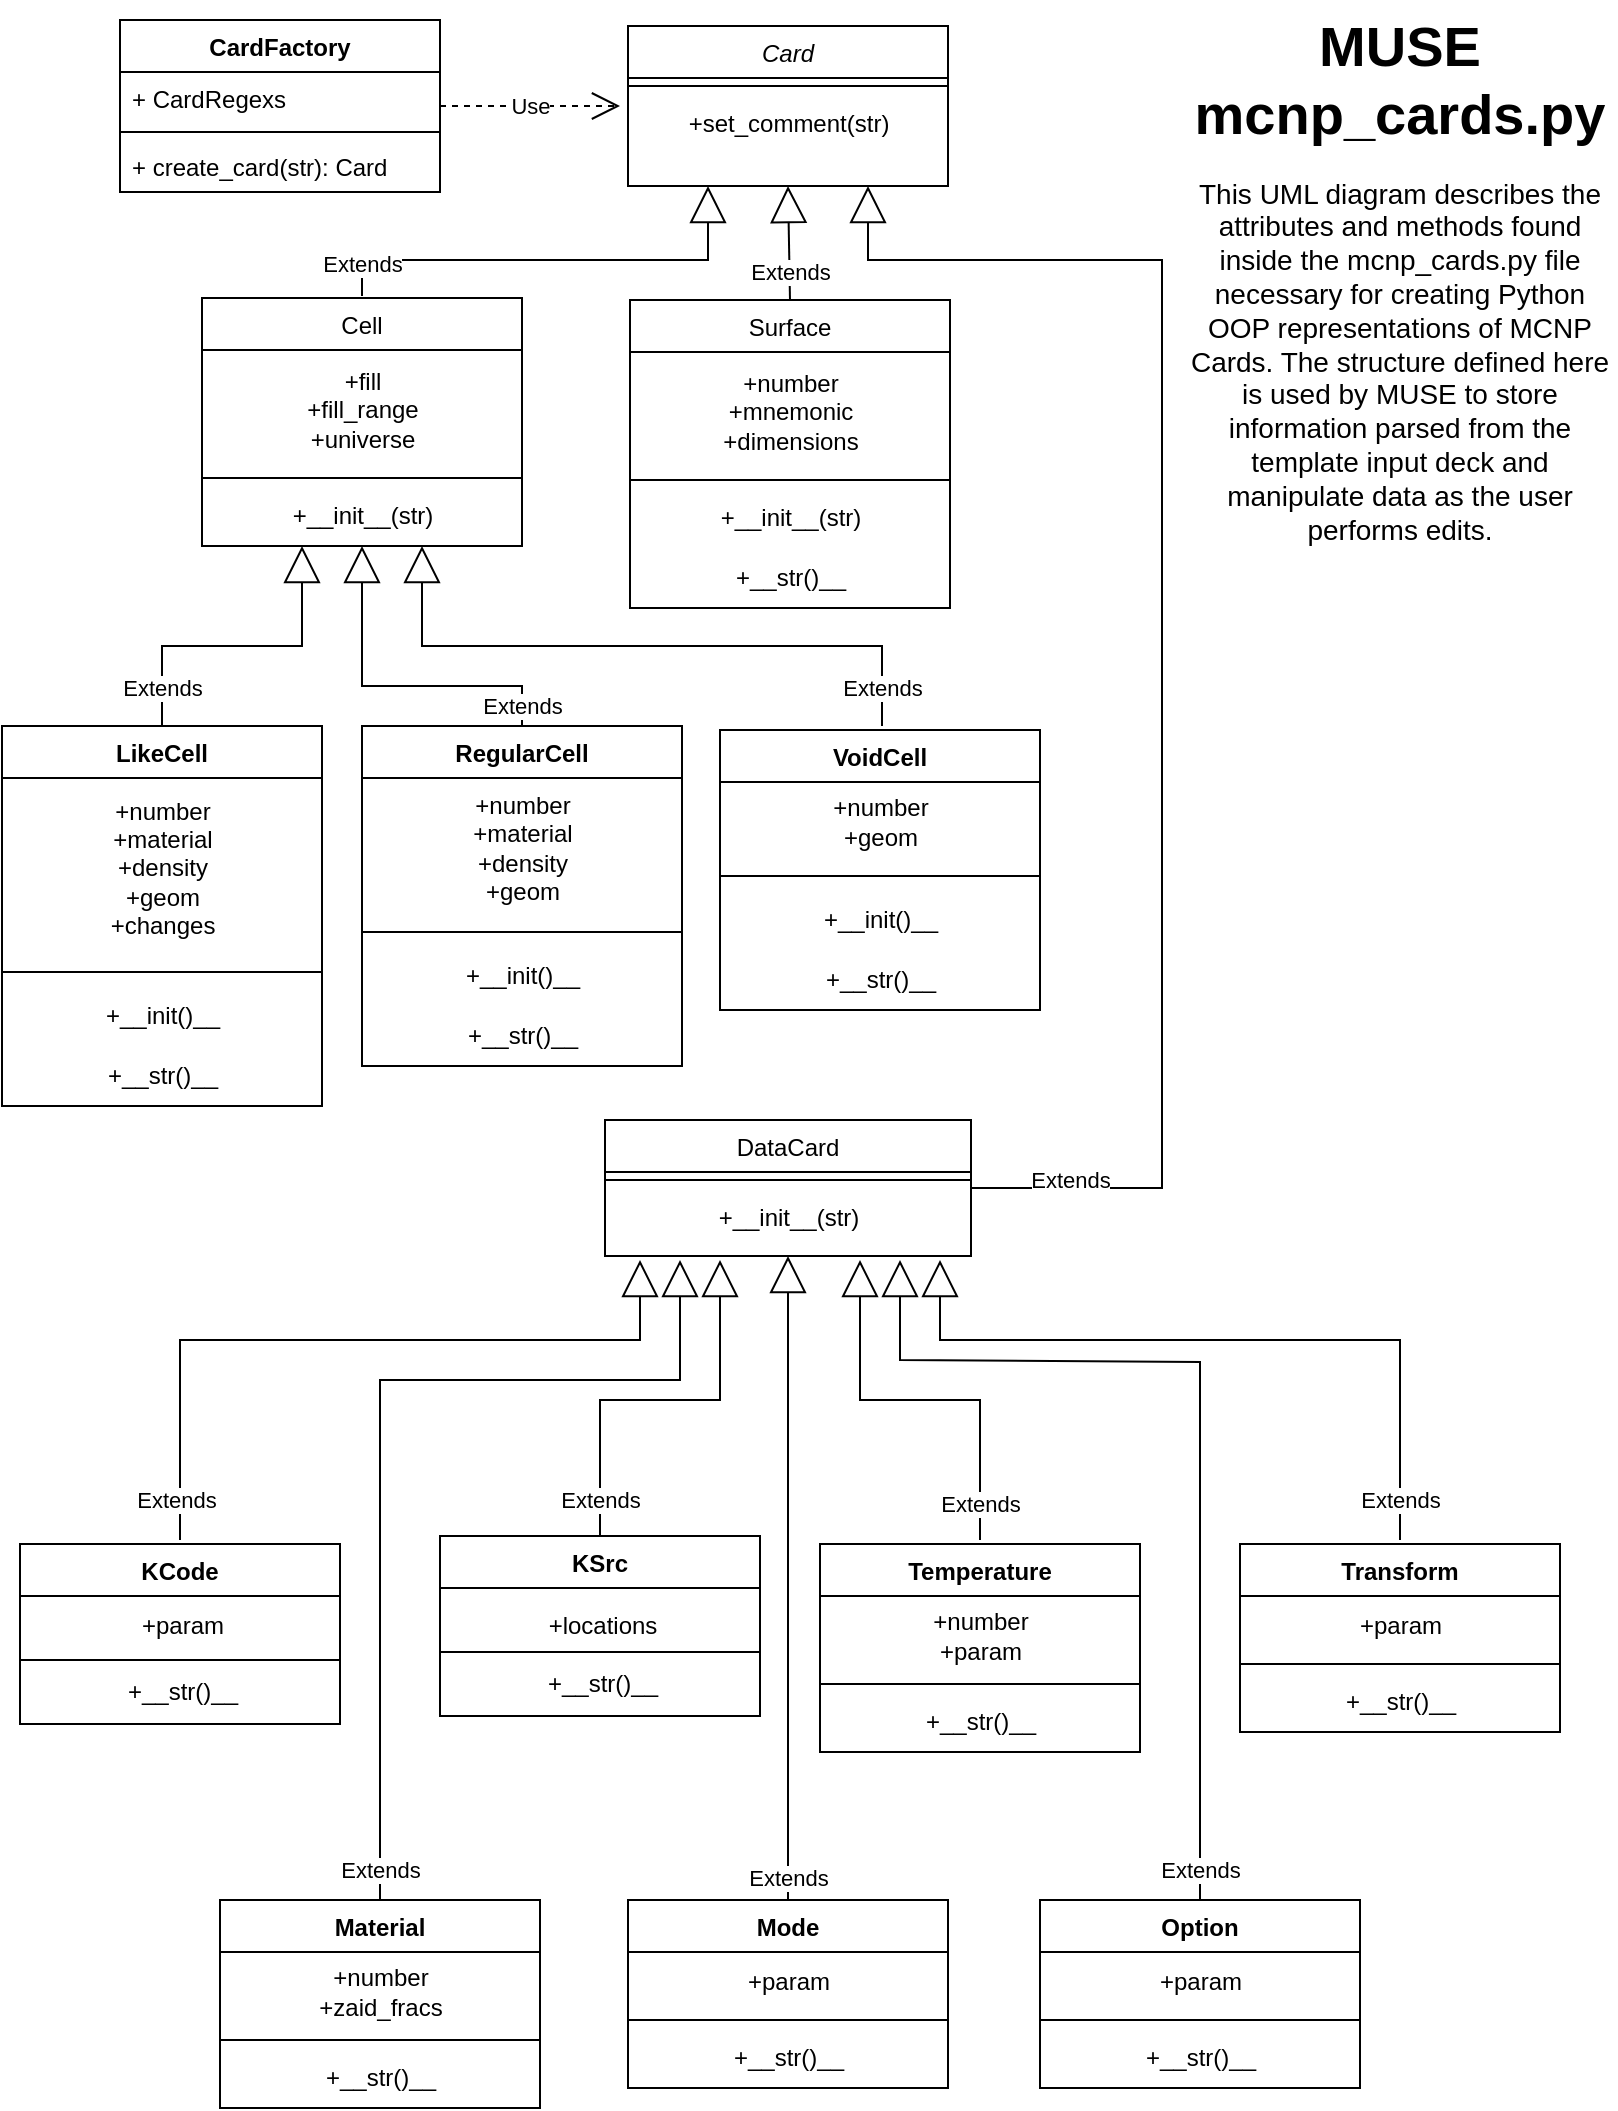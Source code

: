 <mxfile version="21.6.2" type="device">
  <diagram id="C5RBs43oDa-KdzZeNtuy" name="Page-1">
    <mxGraphModel dx="1434" dy="764" grid="1" gridSize="10" guides="1" tooltips="1" connect="1" arrows="1" fold="1" page="1" pageScale="1" pageWidth="827" pageHeight="1169" math="0" shadow="0">
      <root>
        <mxCell id="WIyWlLk6GJQsqaUBKTNV-0" />
        <mxCell id="WIyWlLk6GJQsqaUBKTNV-1" parent="WIyWlLk6GJQsqaUBKTNV-0" />
        <mxCell id="zkfFHV4jXpPFQw0GAbJ--0" value="Card" style="swimlane;fontStyle=2;align=center;verticalAlign=top;childLayout=stackLayout;horizontal=1;startSize=26;horizontalStack=0;resizeParent=1;resizeLast=0;collapsible=1;marginBottom=0;rounded=0;shadow=0;strokeWidth=1;" parent="WIyWlLk6GJQsqaUBKTNV-1" vertex="1">
          <mxGeometry x="313" y="33" width="160" height="80" as="geometry">
            <mxRectangle x="320" y="20" width="160" height="26" as="alternateBounds" />
          </mxGeometry>
        </mxCell>
        <mxCell id="zkfFHV4jXpPFQw0GAbJ--4" value="" style="line;html=1;strokeWidth=1;align=left;verticalAlign=middle;spacingTop=-1;spacingLeft=3;spacingRight=3;rotatable=0;labelPosition=right;points=[];portConstraint=eastwest;" parent="zkfFHV4jXpPFQw0GAbJ--0" vertex="1">
          <mxGeometry y="26" width="160" height="8" as="geometry" />
        </mxCell>
        <mxCell id="5E6ZCyzv3T3u2Q4gBt_e-0" value="+set_comment(str)" style="text;html=1;align=center;verticalAlign=middle;resizable=0;points=[];autosize=1;strokeColor=none;fillColor=none;" vertex="1" parent="zkfFHV4jXpPFQw0GAbJ--0">
          <mxGeometry y="34" width="160" height="30" as="geometry" />
        </mxCell>
        <mxCell id="zkfFHV4jXpPFQw0GAbJ--6" value="Cell" style="swimlane;fontStyle=0;align=center;verticalAlign=top;childLayout=stackLayout;horizontal=1;startSize=26;horizontalStack=0;resizeParent=1;resizeLast=0;collapsible=1;marginBottom=0;rounded=0;shadow=0;strokeWidth=1;" parent="WIyWlLk6GJQsqaUBKTNV-1" vertex="1">
          <mxGeometry x="100" y="169" width="160" height="124" as="geometry">
            <mxRectangle x="80" y="241" width="160" height="26" as="alternateBounds" />
          </mxGeometry>
        </mxCell>
        <mxCell id="5E6ZCyzv3T3u2Q4gBt_e-24" value="+fill&lt;br&gt;+fill_range&lt;br&gt;+universe" style="text;html=1;align=center;verticalAlign=middle;resizable=0;points=[];autosize=1;strokeColor=none;fillColor=none;" vertex="1" parent="zkfFHV4jXpPFQw0GAbJ--6">
          <mxGeometry y="26" width="160" height="60" as="geometry" />
        </mxCell>
        <mxCell id="zkfFHV4jXpPFQw0GAbJ--9" value="" style="line;html=1;strokeWidth=1;align=left;verticalAlign=middle;spacingTop=-1;spacingLeft=3;spacingRight=3;rotatable=0;labelPosition=right;points=[];portConstraint=eastwest;" parent="zkfFHV4jXpPFQw0GAbJ--6" vertex="1">
          <mxGeometry y="86" width="160" height="8" as="geometry" />
        </mxCell>
        <mxCell id="5aphuce7C4MxXCkHs1r1-59" value="Extends" style="endArrow=block;endSize=16;endFill=0;html=1;rounded=0;entryX=0.25;entryY=1;entryDx=0;entryDy=0;" parent="zkfFHV4jXpPFQw0GAbJ--6" target="zkfFHV4jXpPFQw0GAbJ--0" edge="1">
          <mxGeometry x="-0.858" width="160" relative="1" as="geometry">
            <mxPoint x="80" y="-1" as="sourcePoint" />
            <mxPoint x="240" y="-1" as="targetPoint" />
            <Array as="points">
              <mxPoint x="80" y="-19" />
              <mxPoint x="253" y="-19" />
            </Array>
            <mxPoint as="offset" />
          </mxGeometry>
        </mxCell>
        <mxCell id="5E6ZCyzv3T3u2Q4gBt_e-1" value="+__init__(str)" style="text;html=1;align=center;verticalAlign=middle;resizable=0;points=[];autosize=1;strokeColor=none;fillColor=none;" vertex="1" parent="zkfFHV4jXpPFQw0GAbJ--6">
          <mxGeometry y="94" width="160" height="30" as="geometry" />
        </mxCell>
        <mxCell id="zkfFHV4jXpPFQw0GAbJ--13" value="Surface" style="swimlane;fontStyle=0;align=center;verticalAlign=top;childLayout=stackLayout;horizontal=1;startSize=26;horizontalStack=0;resizeParent=1;resizeLast=0;collapsible=1;marginBottom=0;rounded=0;shadow=0;strokeWidth=1;" parent="WIyWlLk6GJQsqaUBKTNV-1" vertex="1">
          <mxGeometry x="314" y="170" width="160" height="154" as="geometry">
            <mxRectangle x="320" y="240" width="170" height="26" as="alternateBounds" />
          </mxGeometry>
        </mxCell>
        <mxCell id="5aphuce7C4MxXCkHs1r1-60" value="Extends" style="endArrow=block;endSize=16;endFill=0;html=1;rounded=0;entryX=0.5;entryY=1;entryDx=0;entryDy=0;" parent="zkfFHV4jXpPFQw0GAbJ--13" target="zkfFHV4jXpPFQw0GAbJ--0" edge="1">
          <mxGeometry x="-0.512" width="160" relative="1" as="geometry">
            <mxPoint x="80" as="sourcePoint" />
            <mxPoint x="240" as="targetPoint" />
            <mxPoint as="offset" />
          </mxGeometry>
        </mxCell>
        <mxCell id="5E6ZCyzv3T3u2Q4gBt_e-28" value="+number&lt;br&gt;+mnemonic&lt;br&gt;+dimensions" style="text;html=1;align=center;verticalAlign=middle;resizable=0;points=[];autosize=1;strokeColor=none;fillColor=none;" vertex="1" parent="zkfFHV4jXpPFQw0GAbJ--13">
          <mxGeometry y="26" width="160" height="60" as="geometry" />
        </mxCell>
        <mxCell id="zkfFHV4jXpPFQw0GAbJ--15" value="" style="line;html=1;strokeWidth=1;align=left;verticalAlign=middle;spacingTop=-1;spacingLeft=3;spacingRight=3;rotatable=0;labelPosition=right;points=[];portConstraint=eastwest;" parent="zkfFHV4jXpPFQw0GAbJ--13" vertex="1">
          <mxGeometry y="86" width="160" height="8" as="geometry" />
        </mxCell>
        <mxCell id="5E6ZCyzv3T3u2Q4gBt_e-26" value="+__init__(str)" style="text;html=1;align=center;verticalAlign=middle;resizable=0;points=[];autosize=1;strokeColor=none;fillColor=none;" vertex="1" parent="zkfFHV4jXpPFQw0GAbJ--13">
          <mxGeometry y="94" width="160" height="30" as="geometry" />
        </mxCell>
        <mxCell id="5E6ZCyzv3T3u2Q4gBt_e-25" value="+__str()__" style="text;html=1;align=center;verticalAlign=middle;resizable=0;points=[];autosize=1;strokeColor=none;fillColor=none;" vertex="1" parent="zkfFHV4jXpPFQw0GAbJ--13">
          <mxGeometry y="124" width="160" height="30" as="geometry" />
        </mxCell>
        <mxCell id="zkfFHV4jXpPFQw0GAbJ--17" value="DataCard" style="swimlane;fontStyle=0;align=center;verticalAlign=top;childLayout=stackLayout;horizontal=1;startSize=26;horizontalStack=0;resizeParent=1;resizeLast=0;collapsible=1;marginBottom=0;rounded=0;shadow=0;strokeWidth=1;" parent="WIyWlLk6GJQsqaUBKTNV-1" vertex="1">
          <mxGeometry x="301.5" y="580" width="183" height="68" as="geometry">
            <mxRectangle x="560" y="242" width="160" height="26" as="alternateBounds" />
          </mxGeometry>
        </mxCell>
        <mxCell id="zkfFHV4jXpPFQw0GAbJ--23" value="" style="line;html=1;strokeWidth=1;align=left;verticalAlign=middle;spacingTop=-1;spacingLeft=3;spacingRight=3;rotatable=0;labelPosition=right;points=[];portConstraint=eastwest;" parent="zkfFHV4jXpPFQw0GAbJ--17" vertex="1">
          <mxGeometry y="26" width="183" height="8" as="geometry" />
        </mxCell>
        <mxCell id="5E6ZCyzv3T3u2Q4gBt_e-40" value="+__init__(str)" style="text;html=1;align=center;verticalAlign=middle;resizable=0;points=[];autosize=1;strokeColor=none;fillColor=none;" vertex="1" parent="zkfFHV4jXpPFQw0GAbJ--17">
          <mxGeometry y="34" width="183" height="30" as="geometry" />
        </mxCell>
        <mxCell id="5aphuce7C4MxXCkHs1r1-21" value="KCode" style="swimlane;fontStyle=1;align=center;verticalAlign=top;childLayout=stackLayout;horizontal=1;startSize=26;horizontalStack=0;resizeParent=1;resizeParentMax=0;resizeLast=0;collapsible=1;marginBottom=0;whiteSpace=wrap;html=1;" parent="WIyWlLk6GJQsqaUBKTNV-1" vertex="1">
          <mxGeometry x="9" y="792" width="160" height="90" as="geometry" />
        </mxCell>
        <mxCell id="5aphuce7C4MxXCkHs1r1-23" value="" style="line;strokeWidth=1;fillColor=none;align=left;verticalAlign=middle;spacingTop=-1;spacingLeft=3;spacingRight=3;rotatable=0;labelPosition=right;points=[];portConstraint=eastwest;strokeColor=inherit;" parent="5aphuce7C4MxXCkHs1r1-21" vertex="1">
          <mxGeometry y="26" width="160" height="64" as="geometry" />
        </mxCell>
        <mxCell id="5aphuce7C4MxXCkHs1r1-73" value="Extends" style="endArrow=block;endSize=16;endFill=0;html=1;rounded=0;" parent="5aphuce7C4MxXCkHs1r1-21" edge="1">
          <mxGeometry x="-0.893" y="2" width="160" relative="1" as="geometry">
            <mxPoint x="80" y="-2" as="sourcePoint" />
            <mxPoint x="310" y="-142" as="targetPoint" />
            <Array as="points">
              <mxPoint x="80" y="-102" />
              <mxPoint x="310" y="-102" />
            </Array>
            <mxPoint as="offset" />
          </mxGeometry>
        </mxCell>
        <mxCell id="5aphuce7C4MxXCkHs1r1-30" value="Material" style="swimlane;fontStyle=1;align=center;verticalAlign=top;childLayout=stackLayout;horizontal=1;startSize=26;horizontalStack=0;resizeParent=1;resizeParentMax=0;resizeLast=0;collapsible=1;marginBottom=0;whiteSpace=wrap;html=1;" parent="WIyWlLk6GJQsqaUBKTNV-1" vertex="1">
          <mxGeometry x="109" y="970" width="160" height="104" as="geometry" />
        </mxCell>
        <mxCell id="5aphuce7C4MxXCkHs1r1-76" value="Extends" style="endArrow=block;endSize=16;endFill=0;html=1;rounded=0;" parent="5aphuce7C4MxXCkHs1r1-30" edge="1">
          <mxGeometry x="-0.933" width="160" relative="1" as="geometry">
            <mxPoint x="80" as="sourcePoint" />
            <mxPoint x="230" y="-320" as="targetPoint" />
            <Array as="points">
              <mxPoint x="80" y="-40" />
              <mxPoint x="80" y="-80" />
              <mxPoint x="80" y="-260" />
              <mxPoint x="230" y="-260" />
            </Array>
            <mxPoint as="offset" />
          </mxGeometry>
        </mxCell>
        <mxCell id="5E6ZCyzv3T3u2Q4gBt_e-53" value="+number&lt;br&gt;+zaid_fracs" style="text;html=1;align=center;verticalAlign=middle;resizable=0;points=[];autosize=1;strokeColor=none;fillColor=none;" vertex="1" parent="5aphuce7C4MxXCkHs1r1-30">
          <mxGeometry y="26" width="160" height="40" as="geometry" />
        </mxCell>
        <mxCell id="5aphuce7C4MxXCkHs1r1-32" value="" style="line;strokeWidth=1;fillColor=none;align=left;verticalAlign=middle;spacingTop=-1;spacingLeft=3;spacingRight=3;rotatable=0;labelPosition=right;points=[];portConstraint=eastwest;strokeColor=inherit;" parent="5aphuce7C4MxXCkHs1r1-30" vertex="1">
          <mxGeometry y="66" width="160" height="8" as="geometry" />
        </mxCell>
        <mxCell id="5E6ZCyzv3T3u2Q4gBt_e-51" value="+__str()__" style="text;html=1;align=center;verticalAlign=middle;resizable=0;points=[];autosize=1;strokeColor=none;fillColor=none;" vertex="1" parent="5aphuce7C4MxXCkHs1r1-30">
          <mxGeometry y="74" width="160" height="30" as="geometry" />
        </mxCell>
        <mxCell id="5aphuce7C4MxXCkHs1r1-34" value="Temperature" style="swimlane;fontStyle=1;align=center;verticalAlign=top;childLayout=stackLayout;horizontal=1;startSize=26;horizontalStack=0;resizeParent=1;resizeParentMax=0;resizeLast=0;collapsible=1;marginBottom=0;whiteSpace=wrap;html=1;" parent="WIyWlLk6GJQsqaUBKTNV-1" vertex="1">
          <mxGeometry x="409" y="792" width="160" height="104" as="geometry" />
        </mxCell>
        <mxCell id="5E6ZCyzv3T3u2Q4gBt_e-52" value="+number&lt;br&gt;+param" style="text;html=1;align=center;verticalAlign=middle;resizable=0;points=[];autosize=1;strokeColor=none;fillColor=none;" vertex="1" parent="5aphuce7C4MxXCkHs1r1-34">
          <mxGeometry y="26" width="160" height="40" as="geometry" />
        </mxCell>
        <mxCell id="5aphuce7C4MxXCkHs1r1-36" value="" style="line;strokeWidth=1;fillColor=none;align=left;verticalAlign=middle;spacingTop=-1;spacingLeft=3;spacingRight=3;rotatable=0;labelPosition=right;points=[];portConstraint=eastwest;strokeColor=inherit;" parent="5aphuce7C4MxXCkHs1r1-34" vertex="1">
          <mxGeometry y="66" width="160" height="8" as="geometry" />
        </mxCell>
        <mxCell id="5aphuce7C4MxXCkHs1r1-81" value="Extends" style="endArrow=block;endSize=16;endFill=0;html=1;rounded=0;" parent="5aphuce7C4MxXCkHs1r1-34" edge="1">
          <mxGeometry x="-0.818" width="160" relative="1" as="geometry">
            <mxPoint x="80" y="-2" as="sourcePoint" />
            <mxPoint x="20" y="-142" as="targetPoint" />
            <Array as="points">
              <mxPoint x="80" y="-72" />
              <mxPoint x="20" y="-72" />
            </Array>
            <mxPoint as="offset" />
          </mxGeometry>
        </mxCell>
        <mxCell id="5E6ZCyzv3T3u2Q4gBt_e-50" value="+__str()__" style="text;html=1;align=center;verticalAlign=middle;resizable=0;points=[];autosize=1;strokeColor=none;fillColor=none;" vertex="1" parent="5aphuce7C4MxXCkHs1r1-34">
          <mxGeometry y="74" width="160" height="30" as="geometry" />
        </mxCell>
        <mxCell id="5aphuce7C4MxXCkHs1r1-44" value="Mode" style="swimlane;fontStyle=1;align=center;verticalAlign=top;childLayout=stackLayout;horizontal=1;startSize=26;horizontalStack=0;resizeParent=1;resizeParentMax=0;resizeLast=0;collapsible=1;marginBottom=0;whiteSpace=wrap;html=1;" parent="WIyWlLk6GJQsqaUBKTNV-1" vertex="1">
          <mxGeometry x="313" y="970" width="160" height="94" as="geometry" />
        </mxCell>
        <mxCell id="5aphuce7C4MxXCkHs1r1-80" value="Extends" style="endArrow=block;endSize=16;endFill=0;html=1;rounded=0;entryX=0.5;entryY=1;entryDx=0;entryDy=0;" parent="5aphuce7C4MxXCkHs1r1-44" edge="1" target="zkfFHV4jXpPFQw0GAbJ--17">
          <mxGeometry x="-0.931" width="160" relative="1" as="geometry">
            <mxPoint x="80" as="sourcePoint" />
            <mxPoint x="20" y="-320" as="targetPoint" />
            <Array as="points">
              <mxPoint x="80" y="-40" />
              <mxPoint x="80" y="-80" />
            </Array>
            <mxPoint as="offset" />
          </mxGeometry>
        </mxCell>
        <mxCell id="5E6ZCyzv3T3u2Q4gBt_e-47" value="+param" style="text;html=1;align=center;verticalAlign=middle;resizable=0;points=[];autosize=1;strokeColor=none;fillColor=none;" vertex="1" parent="5aphuce7C4MxXCkHs1r1-44">
          <mxGeometry y="26" width="160" height="30" as="geometry" />
        </mxCell>
        <mxCell id="5aphuce7C4MxXCkHs1r1-46" value="" style="line;strokeWidth=1;fillColor=none;align=left;verticalAlign=middle;spacingTop=-1;spacingLeft=3;spacingRight=3;rotatable=0;labelPosition=right;points=[];portConstraint=eastwest;strokeColor=inherit;" parent="5aphuce7C4MxXCkHs1r1-44" vertex="1">
          <mxGeometry y="56" width="160" height="8" as="geometry" />
        </mxCell>
        <mxCell id="5E6ZCyzv3T3u2Q4gBt_e-46" value="+__str()__" style="text;html=1;align=center;verticalAlign=middle;resizable=0;points=[];autosize=1;strokeColor=none;fillColor=none;" vertex="1" parent="5aphuce7C4MxXCkHs1r1-44">
          <mxGeometry y="64" width="160" height="30" as="geometry" />
        </mxCell>
        <mxCell id="5aphuce7C4MxXCkHs1r1-48" value="Transform" style="swimlane;fontStyle=1;align=center;verticalAlign=top;childLayout=stackLayout;horizontal=1;startSize=26;horizontalStack=0;resizeParent=1;resizeParentMax=0;resizeLast=0;collapsible=1;marginBottom=0;whiteSpace=wrap;html=1;" parent="WIyWlLk6GJQsqaUBKTNV-1" vertex="1">
          <mxGeometry x="619" y="792" width="160" height="94" as="geometry" />
        </mxCell>
        <mxCell id="5E6ZCyzv3T3u2Q4gBt_e-44" value="+param" style="text;html=1;align=center;verticalAlign=middle;resizable=0;points=[];autosize=1;strokeColor=none;fillColor=none;" vertex="1" parent="5aphuce7C4MxXCkHs1r1-48">
          <mxGeometry y="26" width="160" height="30" as="geometry" />
        </mxCell>
        <mxCell id="5aphuce7C4MxXCkHs1r1-50" value="" style="line;strokeWidth=1;fillColor=none;align=left;verticalAlign=middle;spacingTop=-1;spacingLeft=3;spacingRight=3;rotatable=0;labelPosition=right;points=[];portConstraint=eastwest;strokeColor=inherit;" parent="5aphuce7C4MxXCkHs1r1-48" vertex="1">
          <mxGeometry y="56" width="160" height="8" as="geometry" />
        </mxCell>
        <mxCell id="5aphuce7C4MxXCkHs1r1-78" value="Extends" style="endArrow=block;endSize=16;endFill=0;html=1;rounded=0;" parent="5aphuce7C4MxXCkHs1r1-48" edge="1">
          <mxGeometry x="-0.889" width="160" relative="1" as="geometry">
            <mxPoint x="80" y="-2" as="sourcePoint" />
            <mxPoint x="-150" y="-142" as="targetPoint" />
            <Array as="points">
              <mxPoint x="80" y="-102" />
              <mxPoint x="-150" y="-102" />
            </Array>
            <mxPoint as="offset" />
          </mxGeometry>
        </mxCell>
        <mxCell id="5E6ZCyzv3T3u2Q4gBt_e-45" value="+__str()__" style="text;html=1;align=center;verticalAlign=middle;resizable=0;points=[];autosize=1;strokeColor=none;fillColor=none;" vertex="1" parent="5aphuce7C4MxXCkHs1r1-48">
          <mxGeometry y="64" width="160" height="30" as="geometry" />
        </mxCell>
        <mxCell id="5aphuce7C4MxXCkHs1r1-52" value="Option" style="swimlane;fontStyle=1;align=center;verticalAlign=top;childLayout=stackLayout;horizontal=1;startSize=26;horizontalStack=0;resizeParent=1;resizeParentMax=0;resizeLast=0;collapsible=1;marginBottom=0;whiteSpace=wrap;html=1;" parent="WIyWlLk6GJQsqaUBKTNV-1" vertex="1">
          <mxGeometry x="519" y="970" width="160" height="94" as="geometry" />
        </mxCell>
        <mxCell id="5E6ZCyzv3T3u2Q4gBt_e-48" value="+param" style="text;html=1;align=center;verticalAlign=middle;resizable=0;points=[];autosize=1;strokeColor=none;fillColor=none;" vertex="1" parent="5aphuce7C4MxXCkHs1r1-52">
          <mxGeometry y="26" width="160" height="30" as="geometry" />
        </mxCell>
        <mxCell id="5aphuce7C4MxXCkHs1r1-54" value="" style="line;strokeWidth=1;fillColor=none;align=left;verticalAlign=middle;spacingTop=-1;spacingLeft=3;spacingRight=3;rotatable=0;labelPosition=right;points=[];portConstraint=eastwest;strokeColor=inherit;" parent="5aphuce7C4MxXCkHs1r1-52" vertex="1">
          <mxGeometry y="56" width="160" height="8" as="geometry" />
        </mxCell>
        <mxCell id="5E6ZCyzv3T3u2Q4gBt_e-49" value="+__str()__" style="text;html=1;align=center;verticalAlign=middle;resizable=0;points=[];autosize=1;strokeColor=none;fillColor=none;" vertex="1" parent="5aphuce7C4MxXCkHs1r1-52">
          <mxGeometry y="64" width="160" height="30" as="geometry" />
        </mxCell>
        <mxCell id="5aphuce7C4MxXCkHs1r1-57" value="Extends" style="endArrow=block;endSize=16;endFill=0;html=1;rounded=0;exitX=0.5;exitY=0;exitDx=0;exitDy=0;" parent="WIyWlLk6GJQsqaUBKTNV-1" edge="1">
          <mxGeometry x="-0.765" width="160" relative="1" as="geometry">
            <mxPoint x="80" y="383" as="sourcePoint" />
            <mxPoint x="150" y="293" as="targetPoint" />
            <Array as="points">
              <mxPoint x="80" y="343" />
              <mxPoint x="150" y="343" />
            </Array>
            <mxPoint as="offset" />
          </mxGeometry>
        </mxCell>
        <mxCell id="5aphuce7C4MxXCkHs1r1-72" value="Extends" style="endArrow=block;endSize=16;endFill=0;html=1;rounded=0;entryX=0.75;entryY=1;entryDx=0;entryDy=0;exitX=1;exitY=0.5;exitDx=0;exitDy=0;" parent="WIyWlLk6GJQsqaUBKTNV-1" source="zkfFHV4jXpPFQw0GAbJ--17" target="zkfFHV4jXpPFQw0GAbJ--0" edge="1">
          <mxGeometry x="-0.869" y="4" width="160" relative="1" as="geometry">
            <mxPoint x="390" y="550" as="sourcePoint" />
            <mxPoint x="554" y="550" as="targetPoint" />
            <Array as="points">
              <mxPoint x="580" y="614" />
              <mxPoint x="580" y="500" />
              <mxPoint x="580" y="420" />
              <mxPoint x="580" y="150" />
              <mxPoint x="433" y="150" />
            </Array>
            <mxPoint x="1" as="offset" />
          </mxGeometry>
        </mxCell>
        <mxCell id="5aphuce7C4MxXCkHs1r1-58" value="Extends" style="endArrow=block;endSize=16;endFill=0;html=1;rounded=0;exitX=0.5;exitY=0;exitDx=0;exitDy=0;" parent="WIyWlLk6GJQsqaUBKTNV-1" edge="1">
          <mxGeometry x="-0.879" width="160" relative="1" as="geometry">
            <mxPoint x="440" y="383" as="sourcePoint" />
            <mxPoint x="210" y="293" as="targetPoint" />
            <Array as="points">
              <mxPoint x="440" y="343" />
              <mxPoint x="210" y="343" />
            </Array>
            <mxPoint as="offset" />
          </mxGeometry>
        </mxCell>
        <mxCell id="5aphuce7C4MxXCkHs1r1-74" value="Extends" style="endArrow=block;endSize=16;endFill=0;html=1;rounded=0;" parent="WIyWlLk6GJQsqaUBKTNV-1" edge="1">
          <mxGeometry x="-0.8" width="160" relative="1" as="geometry">
            <mxPoint x="299" y="790" as="sourcePoint" />
            <mxPoint x="359" y="650" as="targetPoint" />
            <Array as="points">
              <mxPoint x="299" y="720" />
              <mxPoint x="359" y="720" />
            </Array>
            <mxPoint as="offset" />
          </mxGeometry>
        </mxCell>
        <mxCell id="5aphuce7C4MxXCkHs1r1-79" value="Extends" style="endArrow=block;endSize=16;endFill=0;html=1;rounded=0;exitX=0.5;exitY=0;exitDx=0;exitDy=0;" parent="WIyWlLk6GJQsqaUBKTNV-1" source="5aphuce7C4MxXCkHs1r1-52" edge="1">
          <mxGeometry x="-0.933" width="160" relative="1" as="geometry">
            <mxPoint x="689" y="970" as="sourcePoint" />
            <mxPoint x="449" y="650" as="targetPoint" />
            <Array as="points">
              <mxPoint x="599" y="931" />
              <mxPoint x="599" y="701" />
              <mxPoint x="449" y="700" />
            </Array>
            <mxPoint as="offset" />
          </mxGeometry>
        </mxCell>
        <mxCell id="5aphuce7C4MxXCkHs1r1-94" value="CardFactory" style="swimlane;fontStyle=1;align=center;verticalAlign=top;childLayout=stackLayout;horizontal=1;startSize=26;horizontalStack=0;resizeParent=1;resizeParentMax=0;resizeLast=0;collapsible=1;marginBottom=0;whiteSpace=wrap;html=1;" parent="WIyWlLk6GJQsqaUBKTNV-1" vertex="1">
          <mxGeometry x="59" y="30" width="160" height="86" as="geometry" />
        </mxCell>
        <mxCell id="5aphuce7C4MxXCkHs1r1-95" value="+ CardRegexs" style="text;strokeColor=none;fillColor=none;align=left;verticalAlign=top;spacingLeft=4;spacingRight=4;overflow=hidden;rotatable=0;points=[[0,0.5],[1,0.5]];portConstraint=eastwest;whiteSpace=wrap;html=1;" parent="5aphuce7C4MxXCkHs1r1-94" vertex="1">
          <mxGeometry y="26" width="160" height="26" as="geometry" />
        </mxCell>
        <mxCell id="5aphuce7C4MxXCkHs1r1-96" value="" style="line;strokeWidth=1;fillColor=none;align=left;verticalAlign=middle;spacingTop=-1;spacingLeft=3;spacingRight=3;rotatable=0;labelPosition=right;points=[];portConstraint=eastwest;strokeColor=inherit;" parent="5aphuce7C4MxXCkHs1r1-94" vertex="1">
          <mxGeometry y="52" width="160" height="8" as="geometry" />
        </mxCell>
        <mxCell id="5aphuce7C4MxXCkHs1r1-97" value="+ create_card(str): Card" style="text;strokeColor=none;fillColor=none;align=left;verticalAlign=top;spacingLeft=4;spacingRight=4;overflow=hidden;rotatable=0;points=[[0,0.5],[1,0.5]];portConstraint=eastwest;whiteSpace=wrap;html=1;" parent="5aphuce7C4MxXCkHs1r1-94" vertex="1">
          <mxGeometry y="60" width="160" height="26" as="geometry" />
        </mxCell>
        <mxCell id="5aphuce7C4MxXCkHs1r1-98" value="Use" style="endArrow=open;endSize=12;dashed=1;html=1;rounded=0;" parent="WIyWlLk6GJQsqaUBKTNV-1" edge="1">
          <mxGeometry width="160" relative="1" as="geometry">
            <mxPoint x="219" y="73" as="sourcePoint" />
            <mxPoint x="309" y="73" as="targetPoint" />
          </mxGeometry>
        </mxCell>
        <mxCell id="YjN0Pw61o81FQpMhi5E2-4" value="Extends" style="endArrow=block;endSize=16;endFill=0;html=1;rounded=0;exitX=0.5;exitY=0;exitDx=0;exitDy=0;entryX=0.5;entryY=1;entryDx=0;entryDy=0;" parent="WIyWlLk6GJQsqaUBKTNV-1" target="zkfFHV4jXpPFQw0GAbJ--6" edge="1">
          <mxGeometry x="-0.879" width="160" relative="1" as="geometry">
            <mxPoint x="260" y="383" as="sourcePoint" />
            <mxPoint x="220" y="303" as="targetPoint" />
            <Array as="points">
              <mxPoint x="260" y="363" />
              <mxPoint x="180" y="363" />
            </Array>
            <mxPoint as="offset" />
          </mxGeometry>
        </mxCell>
        <mxCell id="YjN0Pw61o81FQpMhi5E2-5" value="&lt;div style=&quot;&quot;&gt;&lt;span style=&quot;font-size: 28px;&quot;&gt;&lt;b&gt;MUSE&lt;/b&gt;&lt;/span&gt;&lt;/div&gt;&lt;div style=&quot;&quot;&gt;&lt;span style=&quot;font-size: 28px;&quot;&gt;&lt;b&gt;mcnp_cards.py&lt;/b&gt;&lt;/span&gt;&lt;/div&gt;&lt;div style=&quot;&quot;&gt;&lt;span style=&quot;background-color: initial;&quot;&gt;&lt;br&gt;&lt;/span&gt;&lt;/div&gt;&lt;div style=&quot;&quot;&gt;&lt;span style=&quot;background-color: initial;&quot;&gt;&lt;font style=&quot;font-size: 14px;&quot;&gt;This UML diagram describes the attributes and methods found inside the mcnp_cards.py file necessary for creating Python OOP representations of MCNP Cards. The structure defined here is used by MUSE to store information parsed from the template input deck and manipulate data as the user performs edits.&lt;/font&gt;&lt;/span&gt;&lt;/div&gt;" style="text;whiteSpace=wrap;html=1;align=center;" parent="WIyWlLk6GJQsqaUBKTNV-1" vertex="1">
          <mxGeometry x="591" y="20" width="216" height="330" as="geometry" />
        </mxCell>
        <mxCell id="FYcqL7-mcXaFGMRmdPGg-0" value="RegularCell" style="swimlane;fontStyle=1;align=center;verticalAlign=top;childLayout=stackLayout;horizontal=1;startSize=26;horizontalStack=0;resizeParent=1;resizeParentMax=0;resizeLast=0;collapsible=1;marginBottom=0;whiteSpace=wrap;html=1;" parent="WIyWlLk6GJQsqaUBKTNV-1" vertex="1">
          <mxGeometry x="180" y="383" width="160" height="170" as="geometry" />
        </mxCell>
        <mxCell id="5E6ZCyzv3T3u2Q4gBt_e-3" value="+number&lt;br&gt;+material&lt;br&gt;+density&lt;br&gt;+geom" style="text;html=1;align=center;verticalAlign=middle;resizable=0;points=[];autosize=1;strokeColor=none;fillColor=none;" vertex="1" parent="FYcqL7-mcXaFGMRmdPGg-0">
          <mxGeometry y="26" width="160" height="70" as="geometry" />
        </mxCell>
        <mxCell id="FYcqL7-mcXaFGMRmdPGg-1" value="" style="line;strokeWidth=1;fillColor=none;align=left;verticalAlign=middle;spacingTop=-1;spacingLeft=3;spacingRight=3;rotatable=0;labelPosition=right;points=[];portConstraint=eastwest;strokeColor=inherit;" parent="FYcqL7-mcXaFGMRmdPGg-0" vertex="1">
          <mxGeometry y="96" width="160" height="14" as="geometry" />
        </mxCell>
        <mxCell id="5E6ZCyzv3T3u2Q4gBt_e-6" value="+__init()__" style="text;html=1;align=center;verticalAlign=middle;resizable=0;points=[];autosize=1;strokeColor=none;fillColor=none;" vertex="1" parent="FYcqL7-mcXaFGMRmdPGg-0">
          <mxGeometry y="110" width="160" height="30" as="geometry" />
        </mxCell>
        <mxCell id="5E6ZCyzv3T3u2Q4gBt_e-5" value="+__str()__" style="text;html=1;align=center;verticalAlign=middle;resizable=0;points=[];autosize=1;strokeColor=none;fillColor=none;" vertex="1" parent="FYcqL7-mcXaFGMRmdPGg-0">
          <mxGeometry y="140" width="160" height="30" as="geometry" />
        </mxCell>
        <mxCell id="FYcqL7-mcXaFGMRmdPGg-2" value="KSrc" style="swimlane;fontStyle=1;align=center;verticalAlign=top;childLayout=stackLayout;horizontal=1;startSize=26;horizontalStack=0;resizeParent=1;resizeParentMax=0;resizeLast=0;collapsible=1;marginBottom=0;whiteSpace=wrap;html=1;" parent="WIyWlLk6GJQsqaUBKTNV-1" vertex="1">
          <mxGeometry x="219" y="788" width="160" height="90" as="geometry" />
        </mxCell>
        <mxCell id="FYcqL7-mcXaFGMRmdPGg-3" value="" style="line;strokeWidth=1;fillColor=none;align=left;verticalAlign=middle;spacingTop=-1;spacingLeft=3;spacingRight=3;rotatable=0;labelPosition=right;points=[];portConstraint=eastwest;strokeColor=inherit;" parent="FYcqL7-mcXaFGMRmdPGg-2" vertex="1">
          <mxGeometry y="26" width="160" height="64" as="geometry" />
        </mxCell>
        <mxCell id="5E6ZCyzv3T3u2Q4gBt_e-13" value="VoidCell" style="swimlane;fontStyle=1;align=center;verticalAlign=top;childLayout=stackLayout;horizontal=1;startSize=26;horizontalStack=0;resizeParent=1;resizeParentMax=0;resizeLast=0;collapsible=1;marginBottom=0;whiteSpace=wrap;html=1;" vertex="1" parent="WIyWlLk6GJQsqaUBKTNV-1">
          <mxGeometry x="359" y="385" width="160" height="140" as="geometry" />
        </mxCell>
        <mxCell id="5E6ZCyzv3T3u2Q4gBt_e-14" value="+number&lt;br&gt;+geom" style="text;html=1;align=center;verticalAlign=middle;resizable=0;points=[];autosize=1;strokeColor=none;fillColor=none;" vertex="1" parent="5E6ZCyzv3T3u2Q4gBt_e-13">
          <mxGeometry y="26" width="160" height="40" as="geometry" />
        </mxCell>
        <mxCell id="5E6ZCyzv3T3u2Q4gBt_e-15" value="" style="line;strokeWidth=1;fillColor=none;align=left;verticalAlign=middle;spacingTop=-1;spacingLeft=3;spacingRight=3;rotatable=0;labelPosition=right;points=[];portConstraint=eastwest;strokeColor=inherit;" vertex="1" parent="5E6ZCyzv3T3u2Q4gBt_e-13">
          <mxGeometry y="66" width="160" height="14" as="geometry" />
        </mxCell>
        <mxCell id="5E6ZCyzv3T3u2Q4gBt_e-16" value="+__init()__" style="text;html=1;align=center;verticalAlign=middle;resizable=0;points=[];autosize=1;strokeColor=none;fillColor=none;" vertex="1" parent="5E6ZCyzv3T3u2Q4gBt_e-13">
          <mxGeometry y="80" width="160" height="30" as="geometry" />
        </mxCell>
        <mxCell id="5E6ZCyzv3T3u2Q4gBt_e-17" value="+__str()__" style="text;html=1;align=center;verticalAlign=middle;resizable=0;points=[];autosize=1;strokeColor=none;fillColor=none;" vertex="1" parent="5E6ZCyzv3T3u2Q4gBt_e-13">
          <mxGeometry y="110" width="160" height="30" as="geometry" />
        </mxCell>
        <mxCell id="5E6ZCyzv3T3u2Q4gBt_e-18" value="LikeCell" style="swimlane;fontStyle=1;align=center;verticalAlign=top;childLayout=stackLayout;horizontal=1;startSize=26;horizontalStack=0;resizeParent=1;resizeParentMax=0;resizeLast=0;collapsible=1;marginBottom=0;whiteSpace=wrap;html=1;" vertex="1" parent="WIyWlLk6GJQsqaUBKTNV-1">
          <mxGeometry y="383" width="160" height="190" as="geometry" />
        </mxCell>
        <mxCell id="5E6ZCyzv3T3u2Q4gBt_e-19" value="+number&lt;br&gt;+material&lt;br&gt;+density&lt;br&gt;+geom&lt;br&gt;+changes" style="text;html=1;align=center;verticalAlign=middle;resizable=0;points=[];autosize=1;strokeColor=none;fillColor=none;" vertex="1" parent="5E6ZCyzv3T3u2Q4gBt_e-18">
          <mxGeometry y="26" width="160" height="90" as="geometry" />
        </mxCell>
        <mxCell id="5E6ZCyzv3T3u2Q4gBt_e-20" value="" style="line;strokeWidth=1;fillColor=none;align=left;verticalAlign=middle;spacingTop=-1;spacingLeft=3;spacingRight=3;rotatable=0;labelPosition=right;points=[];portConstraint=eastwest;strokeColor=inherit;" vertex="1" parent="5E6ZCyzv3T3u2Q4gBt_e-18">
          <mxGeometry y="116" width="160" height="14" as="geometry" />
        </mxCell>
        <mxCell id="5E6ZCyzv3T3u2Q4gBt_e-21" value="+__init()__" style="text;html=1;align=center;verticalAlign=middle;resizable=0;points=[];autosize=1;strokeColor=none;fillColor=none;" vertex="1" parent="5E6ZCyzv3T3u2Q4gBt_e-18">
          <mxGeometry y="130" width="160" height="30" as="geometry" />
        </mxCell>
        <mxCell id="5E6ZCyzv3T3u2Q4gBt_e-22" value="+__str()__" style="text;html=1;align=center;verticalAlign=middle;resizable=0;points=[];autosize=1;strokeColor=none;fillColor=none;" vertex="1" parent="5E6ZCyzv3T3u2Q4gBt_e-18">
          <mxGeometry y="160" width="160" height="30" as="geometry" />
        </mxCell>
        <mxCell id="5E6ZCyzv3T3u2Q4gBt_e-29" value="+locations" style="text;html=1;align=center;verticalAlign=middle;resizable=0;points=[];autosize=1;strokeColor=none;fillColor=none;" vertex="1" parent="WIyWlLk6GJQsqaUBKTNV-1">
          <mxGeometry x="260" y="818" width="80" height="30" as="geometry" />
        </mxCell>
        <mxCell id="5E6ZCyzv3T3u2Q4gBt_e-33" value="+__str()__" style="text;html=1;align=center;verticalAlign=middle;resizable=0;points=[];autosize=1;strokeColor=none;fillColor=none;" vertex="1" parent="WIyWlLk6GJQsqaUBKTNV-1">
          <mxGeometry x="260" y="847" width="80" height="30" as="geometry" />
        </mxCell>
        <mxCell id="5E6ZCyzv3T3u2Q4gBt_e-36" value="+__str()__" style="text;html=1;align=center;verticalAlign=middle;resizable=0;points=[];autosize=1;strokeColor=none;fillColor=none;" vertex="1" parent="WIyWlLk6GJQsqaUBKTNV-1">
          <mxGeometry x="50" y="851" width="80" height="30" as="geometry" />
        </mxCell>
        <mxCell id="5E6ZCyzv3T3u2Q4gBt_e-39" value="+param" style="text;html=1;align=center;verticalAlign=middle;resizable=0;points=[];autosize=1;strokeColor=none;fillColor=none;" vertex="1" parent="WIyWlLk6GJQsqaUBKTNV-1">
          <mxGeometry x="60" y="818" width="60" height="30" as="geometry" />
        </mxCell>
      </root>
    </mxGraphModel>
  </diagram>
</mxfile>
